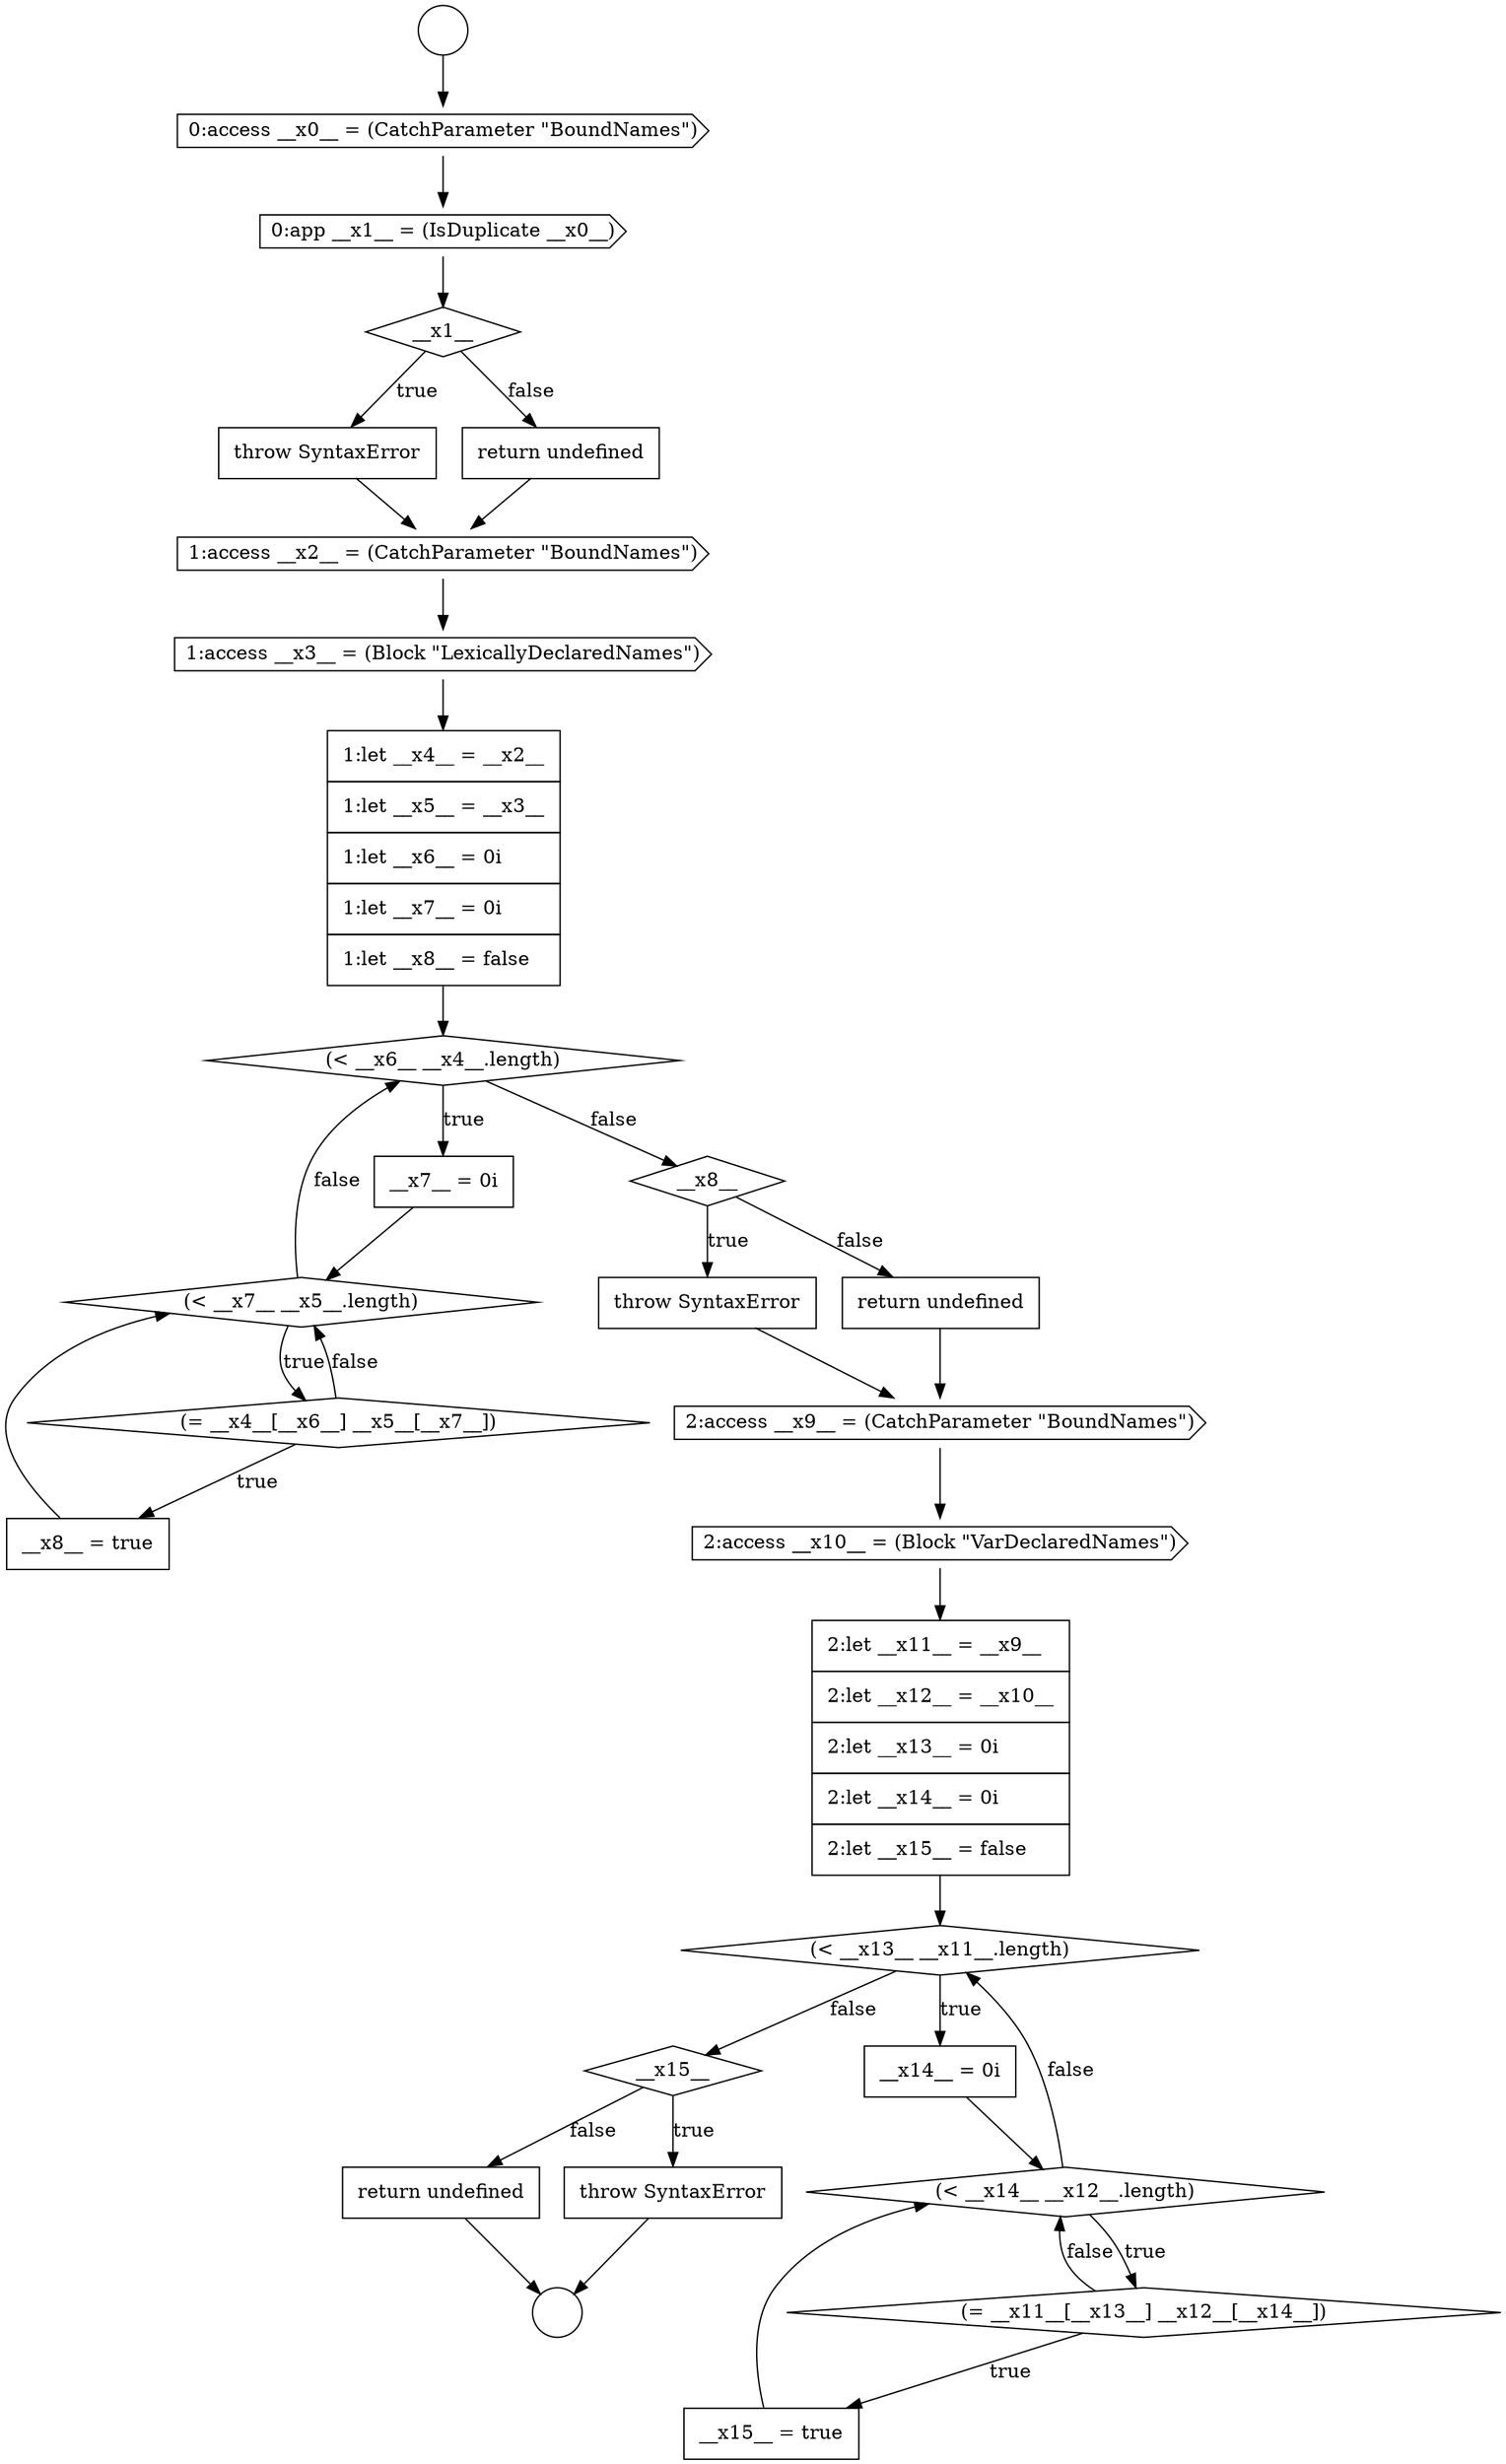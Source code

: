 digraph {
  node19704 [shape=none, margin=0, label=<<font color="black">
    <table border="0" cellborder="1" cellspacing="0" cellpadding="10">
      <tr><td align="left">1:let __x4__ = __x2__</td></tr>
      <tr><td align="left">1:let __x5__ = __x3__</td></tr>
      <tr><td align="left">1:let __x6__ = 0i</td></tr>
      <tr><td align="left">1:let __x7__ = 0i</td></tr>
      <tr><td align="left">1:let __x8__ = false</td></tr>
    </table>
  </font>> color="black" fillcolor="white" style=filled]
  node19713 [shape=cds, label=<<font color="black">2:access __x9__ = (CatchParameter &quot;BoundNames&quot;)</font>> color="black" fillcolor="white" style=filled]
  node19722 [shape=none, margin=0, label=<<font color="black">
    <table border="0" cellborder="1" cellspacing="0" cellpadding="10">
      <tr><td align="left">throw SyntaxError</td></tr>
    </table>
  </font>> color="black" fillcolor="white" style=filled]
  node19710 [shape=diamond, label=<<font color="black">__x8__</font>> color="black" fillcolor="white" style=filled]
  node19719 [shape=diamond, label=<<font color="black">(= __x11__[__x13__] __x12__[__x14__])</font>> color="black" fillcolor="white" style=filled]
  node19700 [shape=none, margin=0, label=<<font color="black">
    <table border="0" cellborder="1" cellspacing="0" cellpadding="10">
      <tr><td align="left">throw SyntaxError</td></tr>
    </table>
  </font>> color="black" fillcolor="white" style=filled]
  node19703 [shape=cds, label=<<font color="black">1:access __x3__ = (Block &quot;LexicallyDeclaredNames&quot;)</font>> color="black" fillcolor="white" style=filled]
  node19716 [shape=diamond, label=<<font color="black">(&lt; __x13__ __x11__.length)</font>> color="black" fillcolor="white" style=filled]
  node19707 [shape=diamond, label=<<font color="black">(&lt; __x7__ __x5__.length)</font>> color="black" fillcolor="white" style=filled]
  node19723 [shape=none, margin=0, label=<<font color="black">
    <table border="0" cellborder="1" cellspacing="0" cellpadding="10">
      <tr><td align="left">return undefined</td></tr>
    </table>
  </font>> color="black" fillcolor="white" style=filled]
  node19699 [shape=diamond, label=<<font color="black">__x1__</font>> color="black" fillcolor="white" style=filled]
  node19702 [shape=cds, label=<<font color="black">1:access __x2__ = (CatchParameter &quot;BoundNames&quot;)</font>> color="black" fillcolor="white" style=filled]
  node19695 [shape=circle label=" " color="black" fillcolor="white" style=filled]
  node19705 [shape=diamond, label=<<font color="black">(&lt; __x6__ __x4__.length)</font>> color="black" fillcolor="white" style=filled]
  node19712 [shape=none, margin=0, label=<<font color="black">
    <table border="0" cellborder="1" cellspacing="0" cellpadding="10">
      <tr><td align="left">return undefined</td></tr>
    </table>
  </font>> color="black" fillcolor="white" style=filled]
  node19701 [shape=none, margin=0, label=<<font color="black">
    <table border="0" cellborder="1" cellspacing="0" cellpadding="10">
      <tr><td align="left">return undefined</td></tr>
    </table>
  </font>> color="black" fillcolor="white" style=filled]
  node19697 [shape=cds, label=<<font color="black">0:access __x0__ = (CatchParameter &quot;BoundNames&quot;)</font>> color="black" fillcolor="white" style=filled]
  node19721 [shape=diamond, label=<<font color="black">__x15__</font>> color="black" fillcolor="white" style=filled]
  node19706 [shape=none, margin=0, label=<<font color="black">
    <table border="0" cellborder="1" cellspacing="0" cellpadding="10">
      <tr><td align="left">__x7__ = 0i</td></tr>
    </table>
  </font>> color="black" fillcolor="white" style=filled]
  node19717 [shape=none, margin=0, label=<<font color="black">
    <table border="0" cellborder="1" cellspacing="0" cellpadding="10">
      <tr><td align="left">__x14__ = 0i</td></tr>
    </table>
  </font>> color="black" fillcolor="white" style=filled]
  node19714 [shape=cds, label=<<font color="black">2:access __x10__ = (Block &quot;VarDeclaredNames&quot;)</font>> color="black" fillcolor="white" style=filled]
  node19711 [shape=none, margin=0, label=<<font color="black">
    <table border="0" cellborder="1" cellspacing="0" cellpadding="10">
      <tr><td align="left">throw SyntaxError</td></tr>
    </table>
  </font>> color="black" fillcolor="white" style=filled]
  node19708 [shape=diamond, label=<<font color="black">(= __x4__[__x6__] __x5__[__x7__])</font>> color="black" fillcolor="white" style=filled]
  node19715 [shape=none, margin=0, label=<<font color="black">
    <table border="0" cellborder="1" cellspacing="0" cellpadding="10">
      <tr><td align="left">2:let __x11__ = __x9__</td></tr>
      <tr><td align="left">2:let __x12__ = __x10__</td></tr>
      <tr><td align="left">2:let __x13__ = 0i</td></tr>
      <tr><td align="left">2:let __x14__ = 0i</td></tr>
      <tr><td align="left">2:let __x15__ = false</td></tr>
    </table>
  </font>> color="black" fillcolor="white" style=filled]
  node19698 [shape=cds, label=<<font color="black">0:app __x1__ = (IsDuplicate __x0__)</font>> color="black" fillcolor="white" style=filled]
  node19709 [shape=none, margin=0, label=<<font color="black">
    <table border="0" cellborder="1" cellspacing="0" cellpadding="10">
      <tr><td align="left">__x8__ = true</td></tr>
    </table>
  </font>> color="black" fillcolor="white" style=filled]
  node19696 [shape=circle label=" " color="black" fillcolor="white" style=filled]
  node19718 [shape=diamond, label=<<font color="black">(&lt; __x14__ __x12__.length)</font>> color="black" fillcolor="white" style=filled]
  node19720 [shape=none, margin=0, label=<<font color="black">
    <table border="0" cellborder="1" cellspacing="0" cellpadding="10">
      <tr><td align="left">__x15__ = true</td></tr>
    </table>
  </font>> color="black" fillcolor="white" style=filled]
  node19715 -> node19716 [ color="black"]
  node19714 -> node19715 [ color="black"]
  node19706 -> node19707 [ color="black"]
  node19723 -> node19696 [ color="black"]
  node19711 -> node19713 [ color="black"]
  node19720 -> node19718 [ color="black"]
  node19719 -> node19720 [label=<<font color="black">true</font>> color="black"]
  node19719 -> node19718 [label=<<font color="black">false</font>> color="black"]
  node19699 -> node19700 [label=<<font color="black">true</font>> color="black"]
  node19699 -> node19701 [label=<<font color="black">false</font>> color="black"]
  node19718 -> node19719 [label=<<font color="black">true</font>> color="black"]
  node19718 -> node19716 [label=<<font color="black">false</font>> color="black"]
  node19716 -> node19717 [label=<<font color="black">true</font>> color="black"]
  node19716 -> node19721 [label=<<font color="black">false</font>> color="black"]
  node19701 -> node19702 [ color="black"]
  node19697 -> node19698 [ color="black"]
  node19721 -> node19722 [label=<<font color="black">true</font>> color="black"]
  node19721 -> node19723 [label=<<font color="black">false</font>> color="black"]
  node19705 -> node19706 [label=<<font color="black">true</font>> color="black"]
  node19705 -> node19710 [label=<<font color="black">false</font>> color="black"]
  node19707 -> node19708 [label=<<font color="black">true</font>> color="black"]
  node19707 -> node19705 [label=<<font color="black">false</font>> color="black"]
  node19710 -> node19711 [label=<<font color="black">true</font>> color="black"]
  node19710 -> node19712 [label=<<font color="black">false</font>> color="black"]
  node19717 -> node19718 [ color="black"]
  node19713 -> node19714 [ color="black"]
  node19709 -> node19707 [ color="black"]
  node19703 -> node19704 [ color="black"]
  node19722 -> node19696 [ color="black"]
  node19700 -> node19702 [ color="black"]
  node19698 -> node19699 [ color="black"]
  node19695 -> node19697 [ color="black"]
  node19702 -> node19703 [ color="black"]
  node19708 -> node19709 [label=<<font color="black">true</font>> color="black"]
  node19708 -> node19707 [label=<<font color="black">false</font>> color="black"]
  node19712 -> node19713 [ color="black"]
  node19704 -> node19705 [ color="black"]
}
